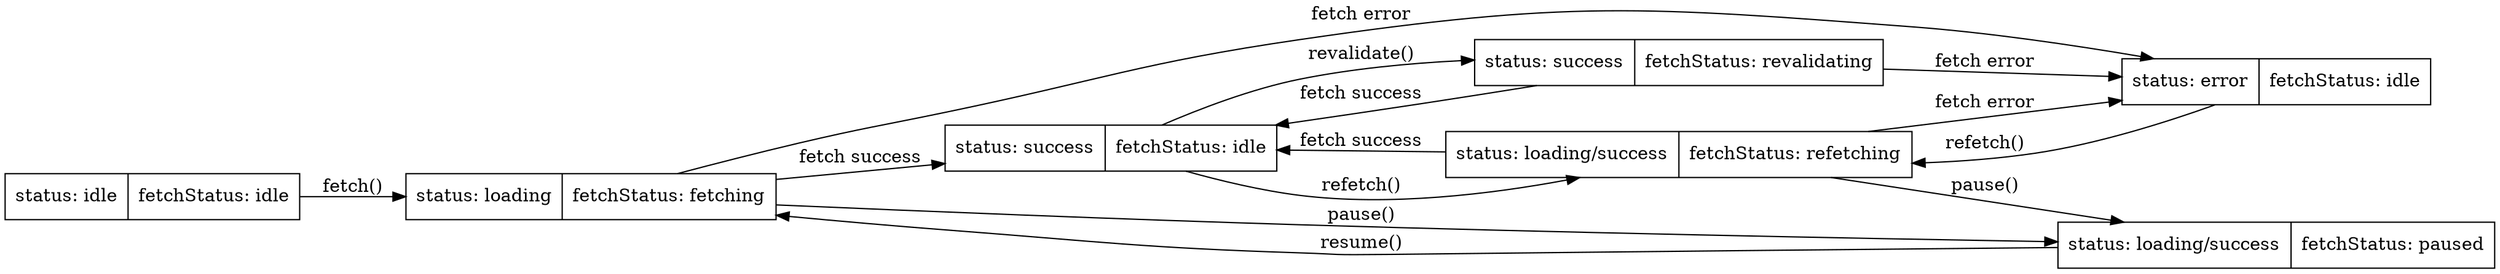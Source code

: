 digraph QueryStateMachine {
    rankdir = LR;
    node [shape = record;];
    
    Idle [label = "{<f0> status: idle |<f1> fetchStatus: idle}";];
    Fetching [label = "{<f0> status: loading |<f1> fetchStatus: fetching}";];
    Success [label = "{<f0> status: success |<f1> fetchStatus: idle}";];
    Error [label = "{<f0> status: error |<f1> fetchStatus: idle}";];
    Refetching [label = "{<f0> status: loading/success |<f1> fetchStatus: refetching}";];
    Revalidating [label = "{<f0> status: success |<f1> fetchStatus: revalidating}";];
    Paused [label = "{<f0> status: loading/success |<f1> fetchStatus: paused}";];
    
    Idle -> Fetching [label = "fetch()";];
    Fetching -> Success [label = "fetch success";];
    Fetching -> Error [label = "fetch error";];
    Success -> Refetching [label = "refetch()";];
    Error -> Refetching [label = "refetch()";];
    Refetching -> Success [label = "fetch success";];
    Refetching -> Error [label = "fetch error";];
    Success -> Revalidating [label = "revalidate()";];
    Revalidating -> Success [label = "fetch success";];
    Revalidating -> Error [label = "fetch error";];
    Fetching -> Paused [label = "pause()";];
    Refetching -> Paused [label = "pause()";];
    Paused -> Fetching [label = "resume()";];
}